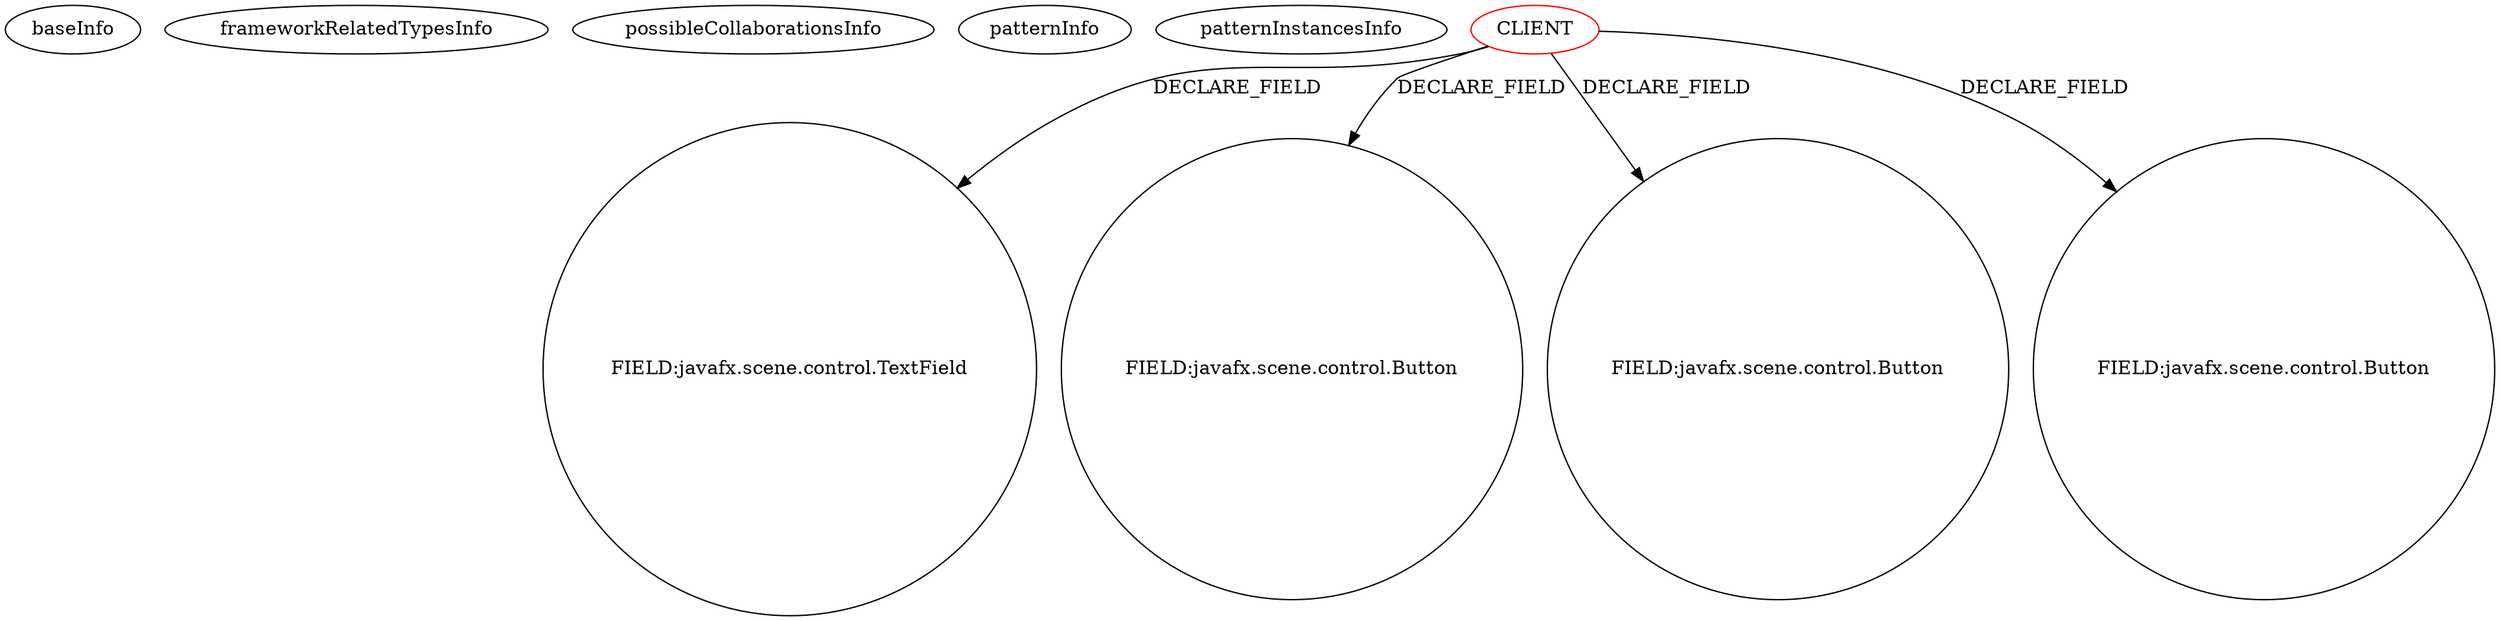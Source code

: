 digraph {
baseInfo[graphId=64,category="pattern",isAnonymous=false,possibleRelation=false]
frameworkRelatedTypesInfo[]
possibleCollaborationsInfo[]
patternInfo[frequency=33.0,patternRootClient=0]
patternInstancesInfo[0="weltensturm-milca~/weltensturm-milca/milca-master/src/milca/GUIController.java~GUIController~4745",1="novosga-painel-fx~/novosga-painel-fx/painel-fx-master/src/org/novosga/painel/client/ui/Controller.java~Controller~3787",2="amonker-Trans~/amonker-Trans/Trans-master/src/cn/jingyun/trans/MainPane.java~MainPane~1847",3="henrik-bak-scbuildplanner~/henrik-bak-scbuildplanner/scbuildplanner-master/src/main/java/com/ezzored/starcraftbuildplanner/controller/MainWindowController.java~MainWindowController~2923",4="bianconejo-CEFX~/bianconejo-CEFX/CEFX-master/src/cefx/CEGestionRemisesController.java~CEGestionRemisesController~2018",5="bianconejo-CEFX~/bianconejo-CEFX/CEFX-master/src/cefx/CEPrincipalController.java~CEPrincipalController~2114",6="Fisiu-skontrumFx~/Fisiu-skontrumFx/skontrumFx-master/skontrumFxApp/src/application/SkontrumController.java~SkontrumController~457",7="joelburget-miftiwac~/joelburget-miftiwac/miftiwac-master/src/Dynamic_page.java~Dynamic_page~3333",8="hock323-eventManager~/hock323-eventManager/EventManager-master/src/eventManager/controller/pokerTournament/TournamentController.java~TournamentController~3009",9="Technius-Starbound-Mod-Toolkit~/Technius-Starbound-Mod-Toolkit/Starbound-Mod-Toolkit-master/src/main/java/co/technius/starboundmodtoolkit/mod/assetpane/RecipeAssetPane.java~RecipeAssetPane~1429",10="JustinAarden-C2J-Stamboom~/JustinAarden-C2J-Stamboom/C2J-Stamboom-master/src/stamboom/gui/StamboomFXController.java~StamboomFXController~734",11="diogocs1-FPessoais~/diogocs1-FPessoais/FPessoais-master/FinancasPessoais/src/app/controllers/HomeController.java~HomeController~2490",12="Digital87-GUS-Teryt-Parser~/Digital87-GUS-Teryt-Parser/GUS-Teryt-Parser-master/src/main/java/net/kados/gtp/app/controllers/modules/FormController.java~FormController~381",13="demibenari-cd-catalog~/demibenari-cd-catalog/cd-catalog-master/src/cd/catalog/MainFormController.java~MainFormController~2392",14="MasterGlaISTIC-aocproject~/MasterGlaISTIC-aocproject/aocproject-master/metronome/src/main/java/fr/istic/aocproject/ihm/IHMController.java~IHMController~898",15="walker-clint-AIProj3~/walker-clint-AIProj3/AIProj3-master/src/application/GameBoardController.java~GameBoardController~4712",16="sandeepb-CiscoECG~/sandeepb-CiscoECG/CiscoECG-master/src/ciscoECGFrontend/MyController.java~MyController~4063",17="Dahwar-Calculator~/Dahwar-Calculator/Calculator-master/src/fr/alsace/lacroix/calculator/SampleController.java~SampleController~308",18="bianconejo-CEFX~/bianconejo-CEFX/CEFX-master/src/cefx/CECommandeController.java~CECommandeController~2084",19="didygo-gce-display~/didygo-gce-display/gce-display-master/src/proto1/DashBoard.java~DashBoard~2407",20="mrempala-sp~/mrempala-sp/sp-master/src/application/VcSequencePreview.java~VcSequencePreview~3683",21="dony1990-ProsDesktop~/dony1990-ProsDesktop/ProsDesktop-master/src/nicon/NiconDesktop/guifx/NiconNavigator/NavegadorController.java~NavegadorController~2563",22="tgregerson-lc3~/tgregerson-lc3/lc3-master/LC3Sim/src/lc3sim/ui/UIFXMain.java~UIFXMain~4520",23="mouradsaadi-LO23-IHM~/mouradsaadi-LO23-IHM/LO23-IHM-master/Sudoku-IHM/src/sudoko/ihm/vue/FXMLDocumentController.java~FXMLDocumentController~3651",24="szabel01-kontenery~/szabel01-kontenery/kontenery-master/src/main/java/pl/p/lodz/container/controller/FXMLController.java~FXMLController~4418",25="making-todo-tsa~/making-todo-tsa/todo-tsa-master/todo-fx/src/main/java/todo/app/TodoController.java~TodoController~3522",26="matanghuy-SPCA~/matanghuy-SPCA/SPCA-master/SPCA/src/controllers/TransController.java~TransController~3572",27="weltensturm-milca~/weltensturm-milca/milca-master/src/milca/GUI.java~GUI~4747",28="demibenari-cd-catalog~/demibenari-cd-catalog/cd-catalog-master/src/cd/catalog/EditCDFormController.java~EditCDFormController~2395",29="nielsmaneschijn-8bit~/nielsmaneschijn-8bit/8bit-master/src/net/maneschijn/bleep/core/MathFX.java~MathFX~3756",30="Jamakasi-JMCLauncherFX~/Jamakasi-JMCLauncherFX/JMCLauncherFX-master/src/jmclauncherfx/OptionsWindowController.java~OptionsWindowController~610",31="NirmalL-Shark~/NirmalL-Shark/Shark-master/src/Controller.java~Controller~1009",32="crosswords-testEnvironment~/crosswords-testEnvironment/testEnvironment-master/src/GUI/MainController.java~MainController~2315"]
28[label="FIELD:javafx.scene.control.TextField",vertexType="FIELD_DECLARATION",isFrameworkType=false,shape=circle]
0[label="CLIENT",vertexType="ROOT_CLIENT_CLASS_DECLARATION",isFrameworkType=false,color=red]
20[label="FIELD:javafx.scene.control.Button",vertexType="FIELD_DECLARATION",isFrameworkType=false,shape=circle]
57[label="FIELD:javafx.scene.control.Button",vertexType="FIELD_DECLARATION",isFrameworkType=false,shape=circle]
18[label="FIELD:javafx.scene.control.Button",vertexType="FIELD_DECLARATION",isFrameworkType=false,shape=circle]
0->57[label="DECLARE_FIELD"]
0->20[label="DECLARE_FIELD"]
0->28[label="DECLARE_FIELD"]
0->18[label="DECLARE_FIELD"]
}
